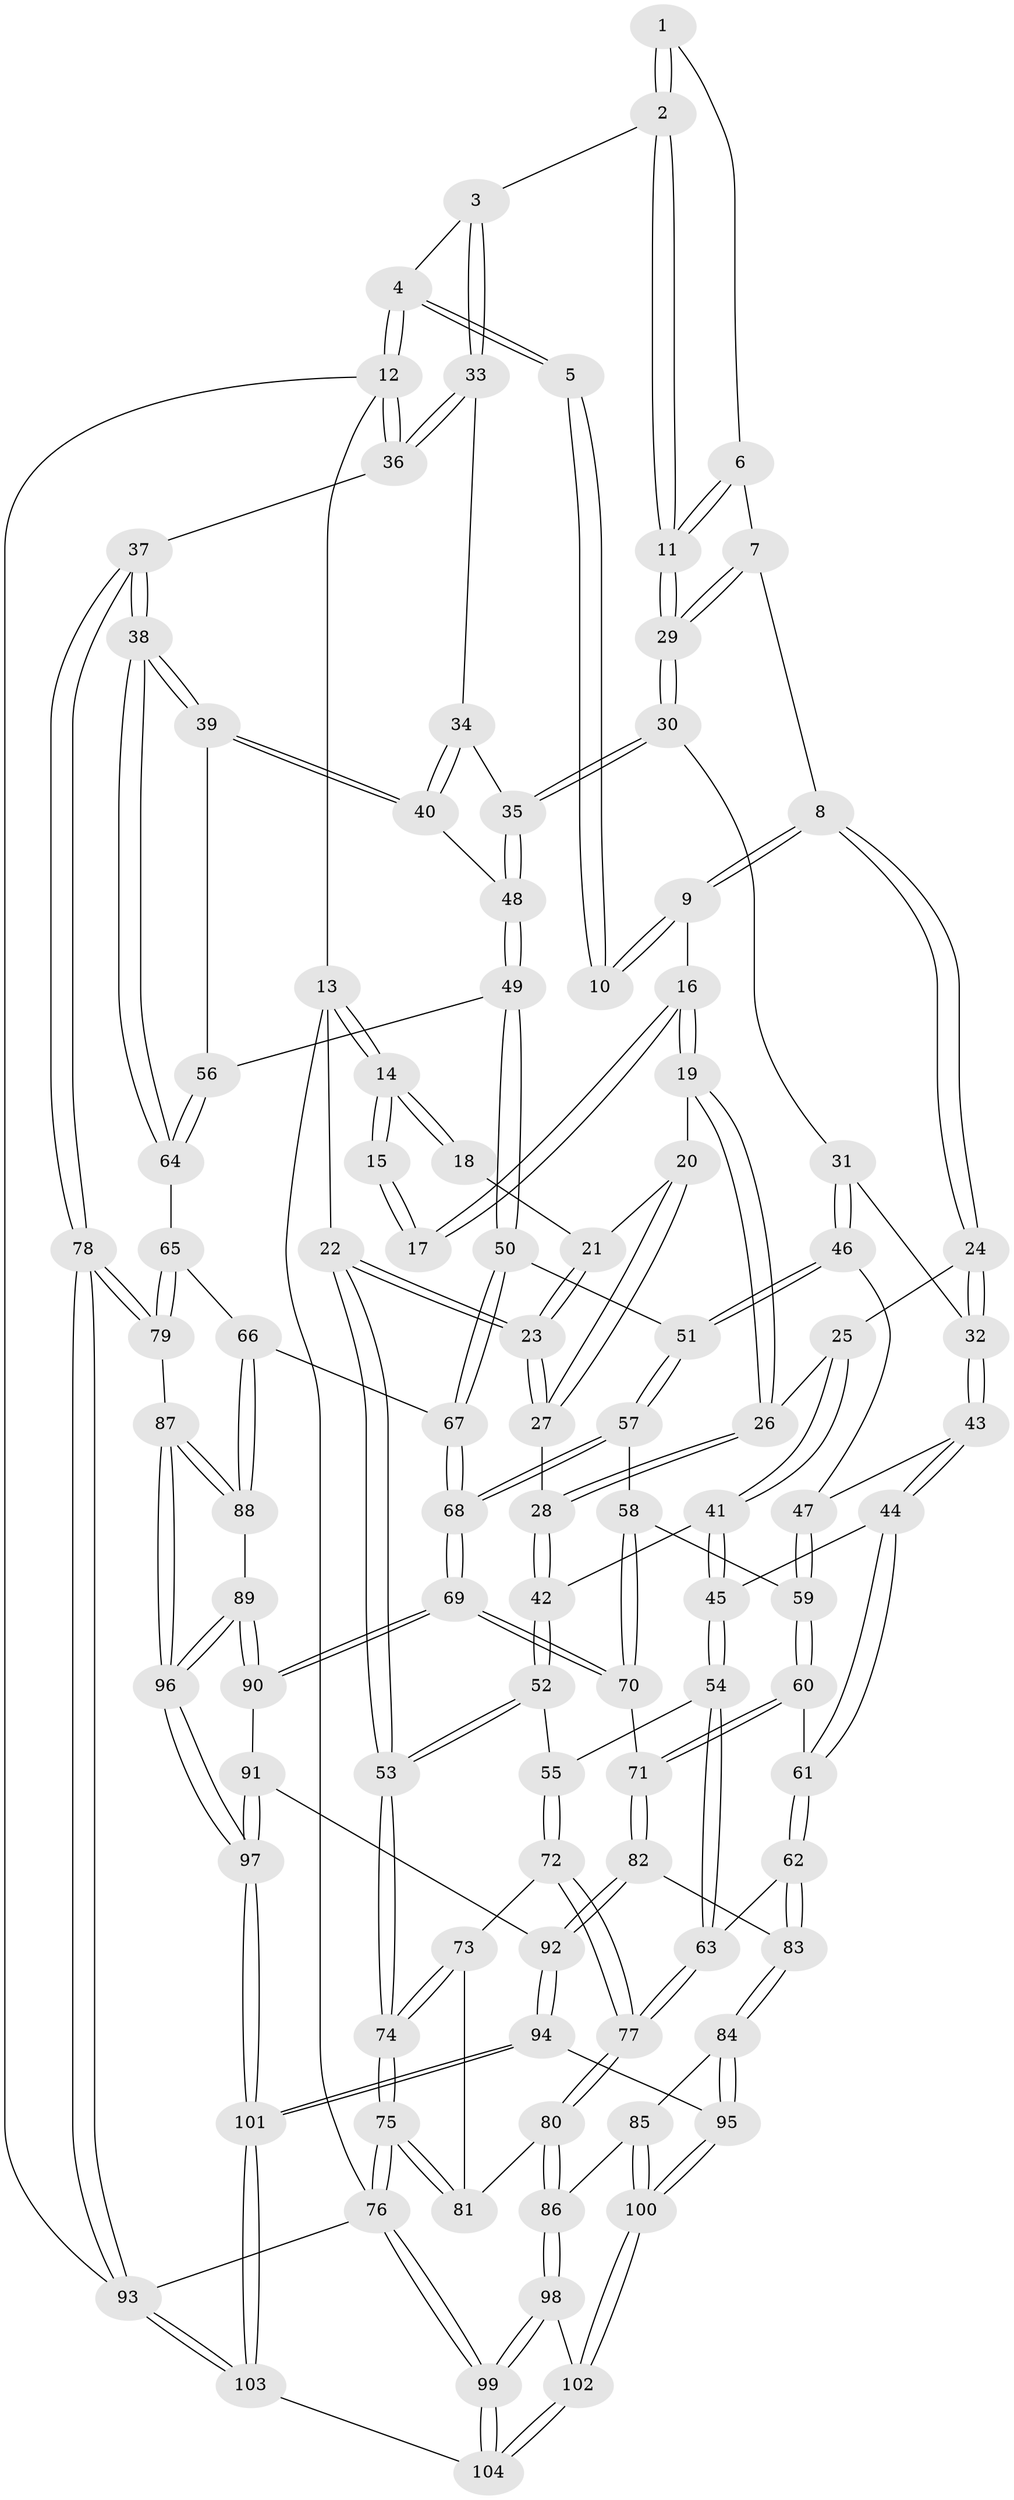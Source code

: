 // coarse degree distribution, {3: 0.14285714285714285, 4: 0.4126984126984127, 6: 0.015873015873015872, 5: 0.3968253968253968, 2: 0.031746031746031744}
// Generated by graph-tools (version 1.1) at 2025/52/02/27/25 19:52:39]
// undirected, 104 vertices, 257 edges
graph export_dot {
graph [start="1"]
  node [color=gray90,style=filled];
  1 [pos="+0.6163862672077082+0"];
  2 [pos="+0.7580298750399216+0.14873583065068885"];
  3 [pos="+0.8315703942615266+0.15961216569864844"];
  4 [pos="+1+0"];
  5 [pos="+0.59566028805295+0"];
  6 [pos="+0.5741682342369943+0.03943350042902135"];
  7 [pos="+0.40704915596229035+0.1434579142786131"];
  8 [pos="+0.36981431795509806+0.13371195187143098"];
  9 [pos="+0.323508794837306+0.036141118799209025"];
  10 [pos="+0.2974534124790475+0"];
  11 [pos="+0.6081377097503893+0.21446134686912588"];
  12 [pos="+1+0"];
  13 [pos="+0+0"];
  14 [pos="+0+0"];
  15 [pos="+0.25336832603292064+0"];
  16 [pos="+0.1535987743198003+0.14441927284468534"];
  17 [pos="+0.11876258017481468+0.08475180427683487"];
  18 [pos="+0.08198635234373085+0.08076544593362088"];
  19 [pos="+0.15198007825188423+0.1473555403674756"];
  20 [pos="+0.09374064392632624+0.19535101999559637"];
  21 [pos="+0.07595886631944376+0.10650541983435781"];
  22 [pos="+0+0.15330193114962032"];
  23 [pos="+0+0.15872813432376245"];
  24 [pos="+0.30033609773039505+0.2798683414459684"];
  25 [pos="+0.2926134110602026+0.2830521737812807"];
  26 [pos="+0.2870612790929763+0.2844544447485749"];
  27 [pos="+0.053079825553207595+0.248187761733341"];
  28 [pos="+0.144604858049871+0.35086055131662713"];
  29 [pos="+0.5758419062591313+0.24561673193967637"];
  30 [pos="+0.5748506432188971+0.32564360132121717"];
  31 [pos="+0.5622554485260621+0.33541172113054596"];
  32 [pos="+0.3577415605761549+0.33245097780288607"];
  33 [pos="+0.839479570637216+0.17319372490280793"];
  34 [pos="+0.8339050808762+0.21879817834653859"];
  35 [pos="+0.643100188617681+0.3731689577351396"];
  36 [pos="+1+0.3026490168213171"];
  37 [pos="+1+0.5625552013981605"];
  38 [pos="+0.9815281862277704+0.5223265521311867"];
  39 [pos="+0.9010003030069044+0.4659604897803487"];
  40 [pos="+0.8443788827093551+0.3921632972507339"];
  41 [pos="+0.29415476100389193+0.4530454829840438"];
  42 [pos="+0.14301824707409536+0.35991866991982074"];
  43 [pos="+0.3956816804130251+0.49114559713020534"];
  44 [pos="+0.36529002356299384+0.5107120641003624"];
  45 [pos="+0.3275520550817772+0.5086899769308921"];
  46 [pos="+0.476560976043692+0.4872463970383029"];
  47 [pos="+0.4581321327509899+0.4926857251208967"];
  48 [pos="+0.65756010801409+0.3888883059599861"];
  49 [pos="+0.6680652816349182+0.5252717869479216"];
  50 [pos="+0.6553838301008146+0.534232159270402"];
  51 [pos="+0.5750986669406765+0.5569604253748042"];
  52 [pos="+0.1352392226262725+0.3832387189442796"];
  53 [pos="+0+0.5274944646030573"];
  54 [pos="+0.19047093372733612+0.555966625828685"];
  55 [pos="+0.1574673045227777+0.5367371074564996"];
  56 [pos="+0.6715605667872535+0.5263568935415398"];
  57 [pos="+0.572167101333967+0.5691471595357399"];
  58 [pos="+0.5468431743110213+0.6015202232520285"];
  59 [pos="+0.46451143102124615+0.6191110821963303"];
  60 [pos="+0.43982993659417224+0.6776555572173689"];
  61 [pos="+0.367171351928434+0.6329708718703752"];
  62 [pos="+0.2708461490608935+0.6884270956241837"];
  63 [pos="+0.23654564120548038+0.685248219366527"];
  64 [pos="+0.7703852505825753+0.6295646829969204"];
  65 [pos="+0.7694488694812623+0.6319041790782606"];
  66 [pos="+0.7097678647200518+0.7155580446905007"];
  67 [pos="+0.6643470613381282+0.7150583799696689"];
  68 [pos="+0.6297907886223207+0.7267279894423032"];
  69 [pos="+0.5921126020990923+0.7559227129108923"];
  70 [pos="+0.5085685630795672+0.7213896720616856"];
  71 [pos="+0.4628596108773689+0.7198704940645354"];
  72 [pos="+0.0683313359547837+0.5808168450128188"];
  73 [pos="+0+0.6073739428616044"];
  74 [pos="+0+0.6065893932215233"];
  75 [pos="+0+1"];
  76 [pos="+0+1"];
  77 [pos="+0.16667286804895487+0.7752830035991212"];
  78 [pos="+1+0.8194916078643264"];
  79 [pos="+0.9352893086396845+0.8336070045466568"];
  80 [pos="+0.1615158789998386+0.7847976674383849"];
  81 [pos="+0.14908188378118267+0.7863377472672666"];
  82 [pos="+0.4148284574861111+0.7791462272265738"];
  83 [pos="+0.3814147074675048+0.8004327819964429"];
  84 [pos="+0.38089457890250517+0.8016439916173804"];
  85 [pos="+0.30755602808206467+0.8488257117808253"];
  86 [pos="+0.2066520521013763+0.8448814858262144"];
  87 [pos="+0.8851557070944635+0.8414155983859967"];
  88 [pos="+0.77745562147832+0.7886349026281576"];
  89 [pos="+0.6745079028477458+0.8568002585992143"];
  90 [pos="+0.5930715176832746+0.7890334032366266"];
  91 [pos="+0.5763805017162853+0.8218046929979098"];
  92 [pos="+0.5199283037124113+0.8705046733246856"];
  93 [pos="+1+1"];
  94 [pos="+0.49097541050141275+0.9442657043797146"];
  95 [pos="+0.427551165283383+0.9207690565559502"];
  96 [pos="+0.7034096413865587+1"];
  97 [pos="+0.667224184184047+1"];
  98 [pos="+0.2028292392502442+0.9036708582853674"];
  99 [pos="+0+1"];
  100 [pos="+0.3354191362152929+0.9701327854163928"];
  101 [pos="+0.6267454348247186+1"];
  102 [pos="+0.30826919869090874+1"];
  103 [pos="+0.6258621408626024+1"];
  104 [pos="+0.2981208278492009+1"];
  1 -- 2;
  1 -- 2;
  1 -- 6;
  2 -- 3;
  2 -- 11;
  2 -- 11;
  3 -- 4;
  3 -- 33;
  3 -- 33;
  4 -- 5;
  4 -- 5;
  4 -- 12;
  4 -- 12;
  5 -- 10;
  5 -- 10;
  6 -- 7;
  6 -- 11;
  6 -- 11;
  7 -- 8;
  7 -- 29;
  7 -- 29;
  8 -- 9;
  8 -- 9;
  8 -- 24;
  8 -- 24;
  9 -- 10;
  9 -- 10;
  9 -- 16;
  11 -- 29;
  11 -- 29;
  12 -- 13;
  12 -- 36;
  12 -- 36;
  12 -- 93;
  13 -- 14;
  13 -- 14;
  13 -- 22;
  13 -- 76;
  14 -- 15;
  14 -- 15;
  14 -- 18;
  14 -- 18;
  15 -- 17;
  15 -- 17;
  16 -- 17;
  16 -- 17;
  16 -- 19;
  16 -- 19;
  18 -- 21;
  19 -- 20;
  19 -- 26;
  19 -- 26;
  20 -- 21;
  20 -- 27;
  20 -- 27;
  21 -- 23;
  21 -- 23;
  22 -- 23;
  22 -- 23;
  22 -- 53;
  22 -- 53;
  23 -- 27;
  23 -- 27;
  24 -- 25;
  24 -- 32;
  24 -- 32;
  25 -- 26;
  25 -- 41;
  25 -- 41;
  26 -- 28;
  26 -- 28;
  27 -- 28;
  28 -- 42;
  28 -- 42;
  29 -- 30;
  29 -- 30;
  30 -- 31;
  30 -- 35;
  30 -- 35;
  31 -- 32;
  31 -- 46;
  31 -- 46;
  32 -- 43;
  32 -- 43;
  33 -- 34;
  33 -- 36;
  33 -- 36;
  34 -- 35;
  34 -- 40;
  34 -- 40;
  35 -- 48;
  35 -- 48;
  36 -- 37;
  37 -- 38;
  37 -- 38;
  37 -- 78;
  37 -- 78;
  38 -- 39;
  38 -- 39;
  38 -- 64;
  38 -- 64;
  39 -- 40;
  39 -- 40;
  39 -- 56;
  40 -- 48;
  41 -- 42;
  41 -- 45;
  41 -- 45;
  42 -- 52;
  42 -- 52;
  43 -- 44;
  43 -- 44;
  43 -- 47;
  44 -- 45;
  44 -- 61;
  44 -- 61;
  45 -- 54;
  45 -- 54;
  46 -- 47;
  46 -- 51;
  46 -- 51;
  47 -- 59;
  47 -- 59;
  48 -- 49;
  48 -- 49;
  49 -- 50;
  49 -- 50;
  49 -- 56;
  50 -- 51;
  50 -- 67;
  50 -- 67;
  51 -- 57;
  51 -- 57;
  52 -- 53;
  52 -- 53;
  52 -- 55;
  53 -- 74;
  53 -- 74;
  54 -- 55;
  54 -- 63;
  54 -- 63;
  55 -- 72;
  55 -- 72;
  56 -- 64;
  56 -- 64;
  57 -- 58;
  57 -- 68;
  57 -- 68;
  58 -- 59;
  58 -- 70;
  58 -- 70;
  59 -- 60;
  59 -- 60;
  60 -- 61;
  60 -- 71;
  60 -- 71;
  61 -- 62;
  61 -- 62;
  62 -- 63;
  62 -- 83;
  62 -- 83;
  63 -- 77;
  63 -- 77;
  64 -- 65;
  65 -- 66;
  65 -- 79;
  65 -- 79;
  66 -- 67;
  66 -- 88;
  66 -- 88;
  67 -- 68;
  67 -- 68;
  68 -- 69;
  68 -- 69;
  69 -- 70;
  69 -- 70;
  69 -- 90;
  69 -- 90;
  70 -- 71;
  71 -- 82;
  71 -- 82;
  72 -- 73;
  72 -- 77;
  72 -- 77;
  73 -- 74;
  73 -- 74;
  73 -- 81;
  74 -- 75;
  74 -- 75;
  75 -- 76;
  75 -- 76;
  75 -- 81;
  75 -- 81;
  76 -- 99;
  76 -- 99;
  76 -- 93;
  77 -- 80;
  77 -- 80;
  78 -- 79;
  78 -- 79;
  78 -- 93;
  78 -- 93;
  79 -- 87;
  80 -- 81;
  80 -- 86;
  80 -- 86;
  82 -- 83;
  82 -- 92;
  82 -- 92;
  83 -- 84;
  83 -- 84;
  84 -- 85;
  84 -- 95;
  84 -- 95;
  85 -- 86;
  85 -- 100;
  85 -- 100;
  86 -- 98;
  86 -- 98;
  87 -- 88;
  87 -- 88;
  87 -- 96;
  87 -- 96;
  88 -- 89;
  89 -- 90;
  89 -- 90;
  89 -- 96;
  89 -- 96;
  90 -- 91;
  91 -- 92;
  91 -- 97;
  91 -- 97;
  92 -- 94;
  92 -- 94;
  93 -- 103;
  93 -- 103;
  94 -- 95;
  94 -- 101;
  94 -- 101;
  95 -- 100;
  95 -- 100;
  96 -- 97;
  96 -- 97;
  97 -- 101;
  97 -- 101;
  98 -- 99;
  98 -- 99;
  98 -- 102;
  99 -- 104;
  99 -- 104;
  100 -- 102;
  100 -- 102;
  101 -- 103;
  101 -- 103;
  102 -- 104;
  102 -- 104;
  103 -- 104;
}
